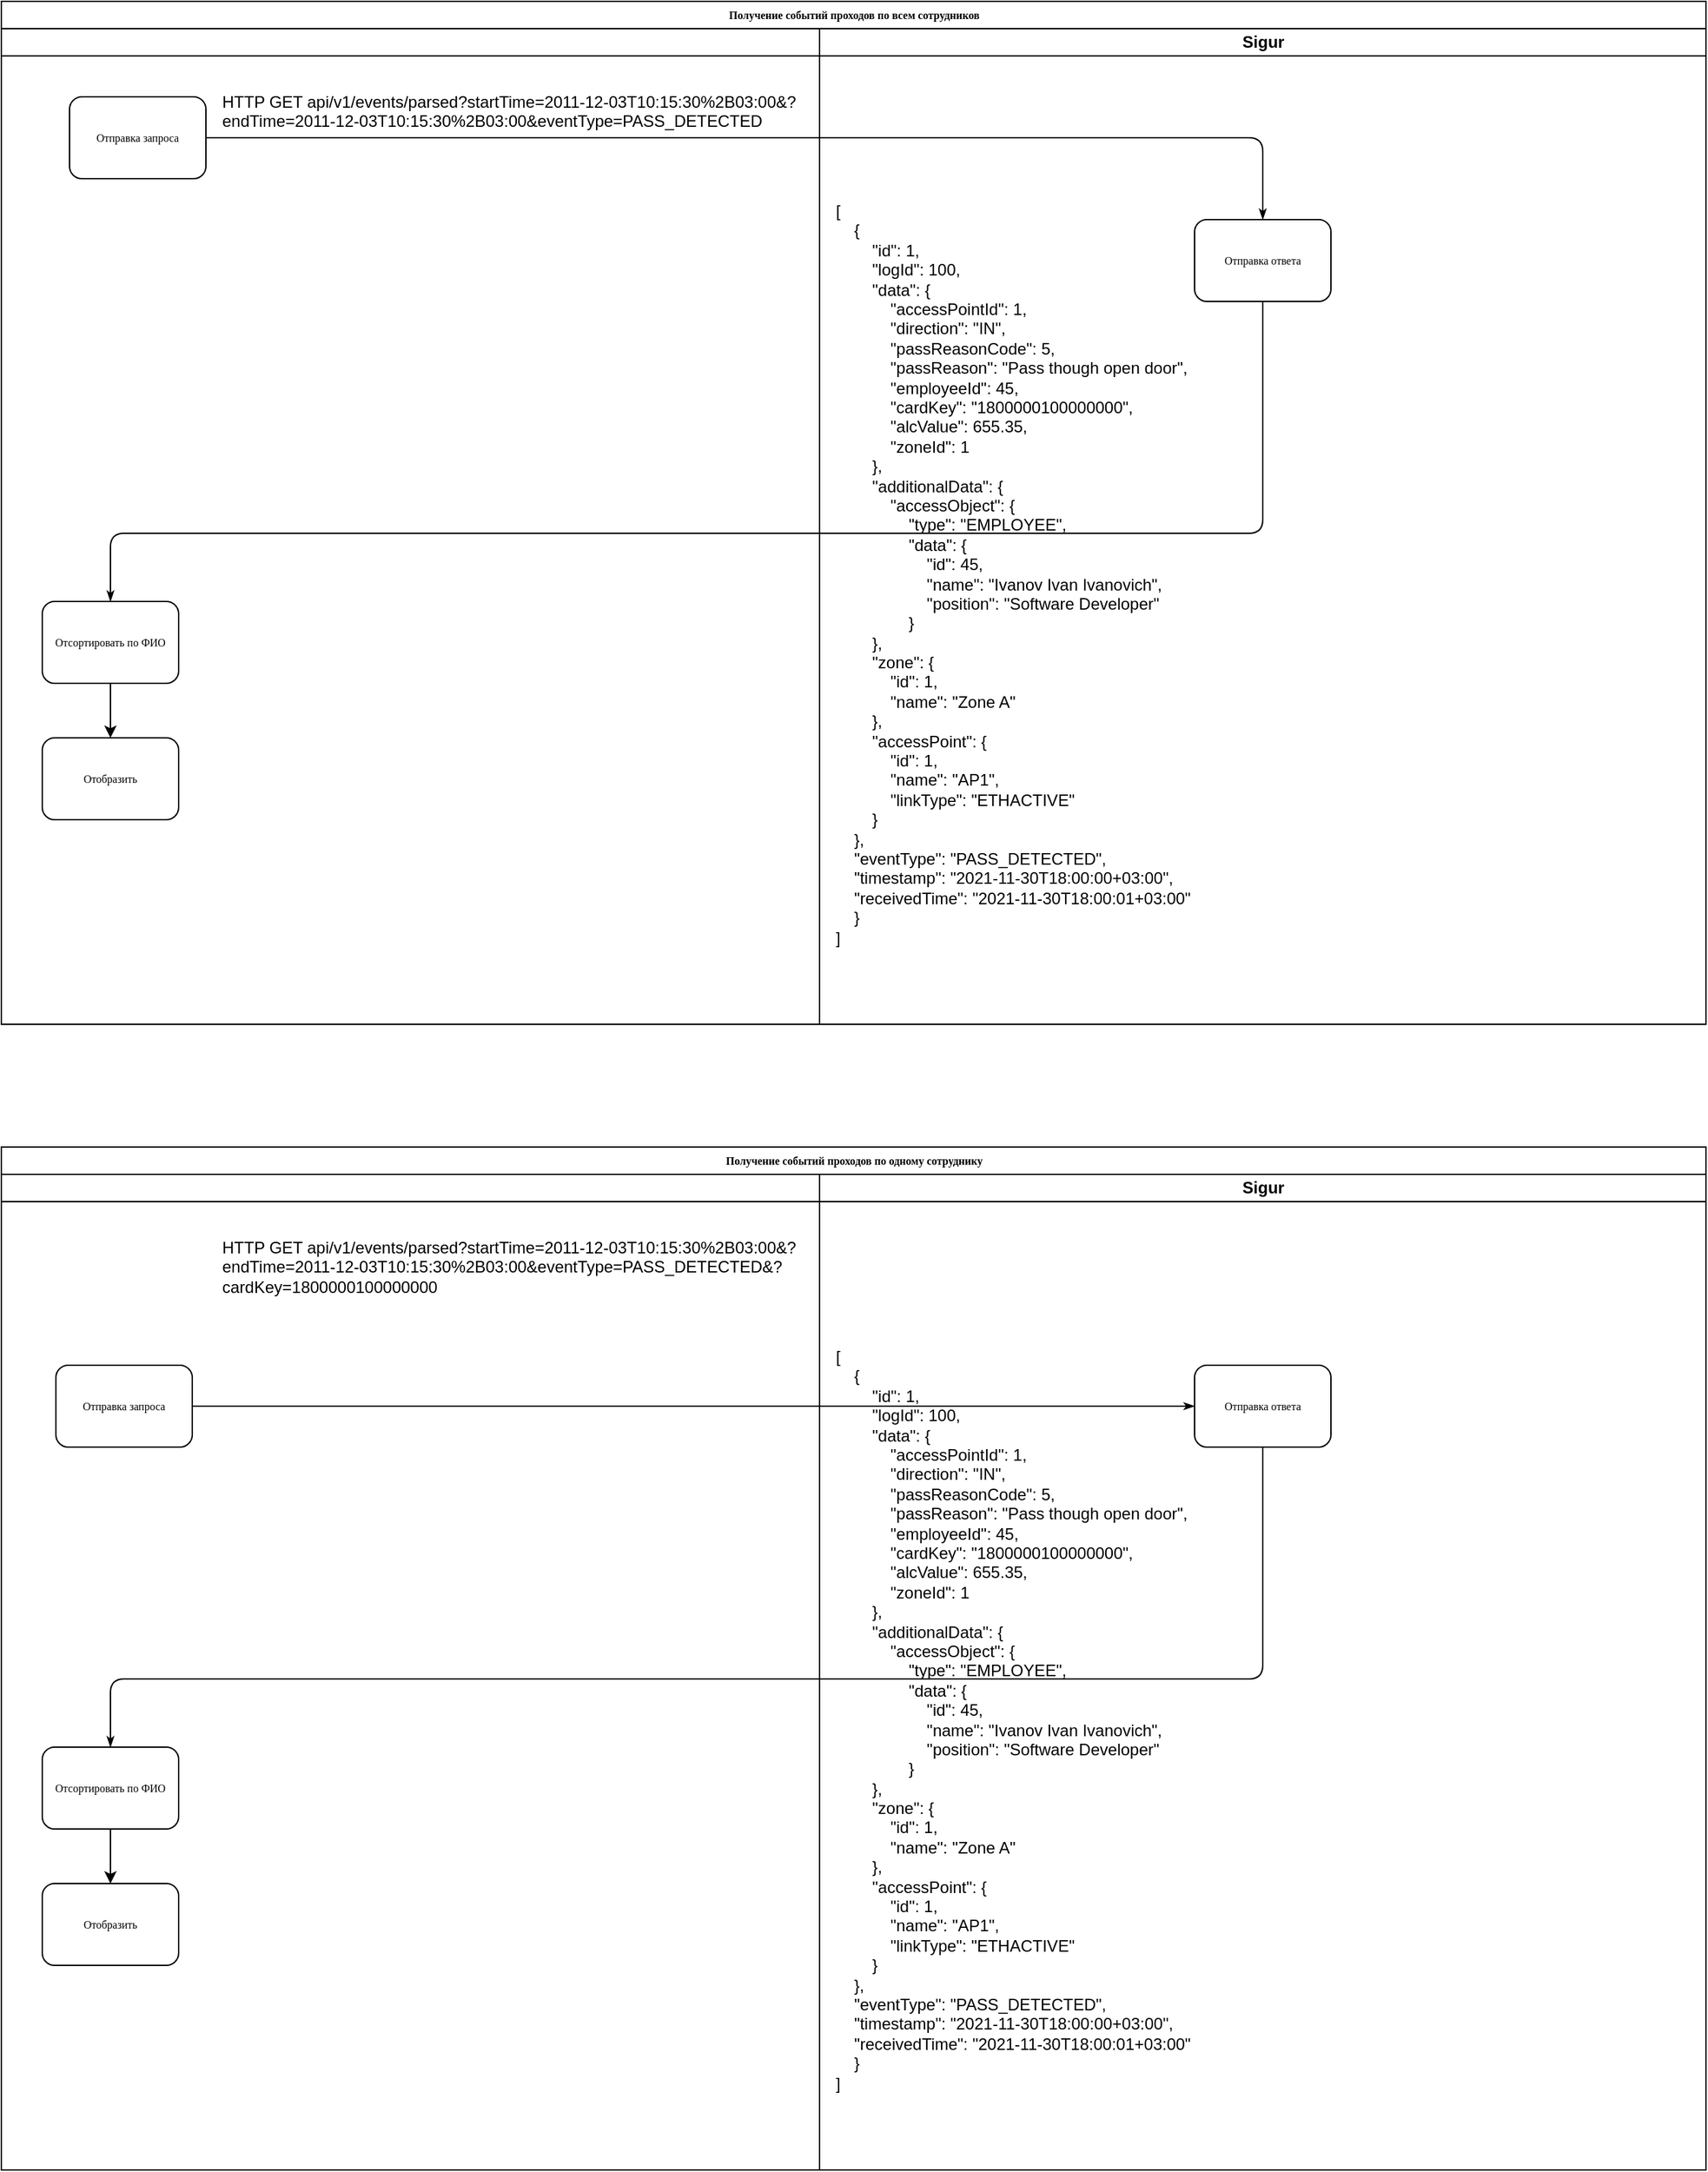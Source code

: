<mxfile version="24.2.0" type="github">
  <diagram name="Page-1" id="74e2e168-ea6b-b213-b513-2b3c1d86103e">
    <mxGraphModel dx="1434" dy="791" grid="1" gridSize="10" guides="1" tooltips="1" connect="1" arrows="1" fold="1" page="1" pageScale="1" pageWidth="1100" pageHeight="850" background="none" math="0" shadow="0">
      <root>
        <mxCell id="0" />
        <mxCell id="1" parent="0" />
        <mxCell id="77e6c97f196da883-1" value="Получение событий проходов по всем сотрудников" style="swimlane;html=1;childLayout=stackLayout;startSize=20;rounded=0;shadow=0;labelBackgroundColor=none;strokeWidth=1;fontFamily=Verdana;fontSize=8;align=center;" parent="1" vertex="1">
          <mxGeometry x="80" y="40" width="1250" height="750" as="geometry" />
        </mxCell>
        <mxCell id="77e6c97f196da883-2" value="" style="swimlane;html=1;startSize=20;" parent="77e6c97f196da883-1" vertex="1">
          <mxGeometry y="20" width="600" height="730" as="geometry" />
        </mxCell>
        <mxCell id="77e6c97f196da883-8" value="Отправка запроса" style="rounded=1;whiteSpace=wrap;html=1;shadow=0;labelBackgroundColor=none;strokeWidth=1;fontFamily=Verdana;fontSize=8;align=center;" parent="77e6c97f196da883-2" vertex="1">
          <mxGeometry x="50" y="50" width="100" height="60" as="geometry" />
        </mxCell>
        <mxCell id="77e6c97f196da883-9" value="Отсортировать по ФИО" style="rounded=1;whiteSpace=wrap;html=1;shadow=0;labelBackgroundColor=none;strokeWidth=1;fontFamily=Verdana;fontSize=8;align=center;" parent="77e6c97f196da883-2" vertex="1">
          <mxGeometry x="30" y="420" width="100" height="60" as="geometry" />
        </mxCell>
        <mxCell id="NWCOXUIUXv1cfVmdhYLT-1" value="HTTP GET api/v1/events/parsed?startTime=2011-12-03T10:15:30%2B03:00&amp;amp;?endTime=2011-12-03T10:15:30%2B03:00&amp;amp;eventType=PASS_DETECTED" style="text;whiteSpace=wrap;html=1;" vertex="1" parent="77e6c97f196da883-2">
          <mxGeometry x="160" y="40" width="430" height="40" as="geometry" />
        </mxCell>
        <mxCell id="NWCOXUIUXv1cfVmdhYLT-4" value="Отобразить" style="rounded=1;whiteSpace=wrap;html=1;shadow=0;labelBackgroundColor=none;strokeWidth=1;fontFamily=Verdana;fontSize=8;align=center;" vertex="1" parent="77e6c97f196da883-2">
          <mxGeometry x="30" y="520" width="100" height="60" as="geometry" />
        </mxCell>
        <mxCell id="NWCOXUIUXv1cfVmdhYLT-5" value="" style="endArrow=classic;html=1;rounded=0;exitX=0.5;exitY=1;exitDx=0;exitDy=0;entryX=0.5;entryY=0;entryDx=0;entryDy=0;" edge="1" parent="77e6c97f196da883-2" source="77e6c97f196da883-9" target="NWCOXUIUXv1cfVmdhYLT-4">
          <mxGeometry width="50" height="50" relative="1" as="geometry">
            <mxPoint x="230" y="550" as="sourcePoint" />
            <mxPoint x="280" y="500" as="targetPoint" />
          </mxGeometry>
        </mxCell>
        <mxCell id="77e6c97f196da883-26" style="edgeStyle=orthogonalEdgeStyle;rounded=1;html=1;labelBackgroundColor=none;startArrow=none;startFill=0;startSize=5;endArrow=classicThin;endFill=1;endSize=5;jettySize=auto;orthogonalLoop=1;strokeWidth=1;fontFamily=Verdana;fontSize=8" parent="77e6c97f196da883-1" source="77e6c97f196da883-8" target="77e6c97f196da883-11" edge="1">
          <mxGeometry relative="1" as="geometry" />
        </mxCell>
        <mxCell id="77e6c97f196da883-27" style="edgeStyle=orthogonalEdgeStyle;rounded=1;html=1;labelBackgroundColor=none;startArrow=none;startFill=0;startSize=5;endArrow=classicThin;endFill=1;endSize=5;jettySize=auto;orthogonalLoop=1;strokeWidth=1;fontFamily=Verdana;fontSize=8;exitX=0.5;exitY=1;exitDx=0;exitDy=0;entryX=0.5;entryY=0;entryDx=0;entryDy=0;" parent="77e6c97f196da883-1" source="77e6c97f196da883-11" target="77e6c97f196da883-9" edge="1">
          <mxGeometry relative="1" as="geometry">
            <Array as="points">
              <mxPoint x="925" y="390" />
              <mxPoint x="80" y="390" />
            </Array>
          </mxGeometry>
        </mxCell>
        <mxCell id="77e6c97f196da883-3" value="Sigur" style="swimlane;html=1;startSize=20;" parent="77e6c97f196da883-1" vertex="1">
          <mxGeometry x="600" y="20" width="650" height="730" as="geometry" />
        </mxCell>
        <mxCell id="77e6c97f196da883-11" value="Отправка ответа" style="rounded=1;whiteSpace=wrap;html=1;shadow=0;labelBackgroundColor=none;strokeWidth=1;fontFamily=Verdana;fontSize=8;align=center;" parent="77e6c97f196da883-3" vertex="1">
          <mxGeometry x="275" y="140" width="100" height="60" as="geometry" />
        </mxCell>
        <mxCell id="NWCOXUIUXv1cfVmdhYLT-2" value="[&#xa;    {&#xa;        &quot;id&quot;: 1,&#xa;        &quot;logId&quot;: 100,&#xa;        &quot;data&quot;: {&#xa;            &quot;accessPointId&quot;: 1,&#xa;            &quot;direction&quot;: &quot;IN&quot;,&#xa;            &quot;passReasonCode&quot;: 5,&#xa;            &quot;passReason&quot;: &quot;Pass though open door&quot;,&#xa;            &quot;employeeId&quot;: 45,&#xa;            &quot;cardKey&quot;: &quot;1800000100000000&quot;,&#xa;            &quot;alcValue&quot;: 655.35,&#xa;            &quot;zoneId&quot;: 1&#xa;        },&#xa;        &quot;additionalData&quot;: {&#xa;            &quot;accessObject&quot;: {&#xa;                &quot;type&quot;: &quot;EMPLOYEE&quot;,&#xa;                &quot;data&quot;: {&#xa;                    &quot;id&quot;: 45,&#xa;                    &quot;name&quot;: &quot;Ivanov Ivan Ivanovich&quot;,&#xa;                    &quot;position&quot;: &quot;Software Developer&quot;&#xa;                }&#xa;        },&#xa;        &quot;zone&quot;: {&#xa;            &quot;id&quot;: 1,&#xa;            &quot;name&quot;: &quot;Zone A&quot;&#xa;        },&#xa;        &quot;accessPoint&quot;: {&#xa;            &quot;id&quot;: 1,&#xa;            &quot;name&quot;: &quot;AP1&quot;,&#xa;            &quot;linkType&quot;: &quot;ETHACTIVE&quot;&#xa;        }&#xa;    },&#xa;    &quot;eventType&quot;: &quot;PASS_DETECTED&quot;,&#xa;    &quot;timestamp&quot;: &quot;2021-11-30T18:00:00+03:00&quot;,&#xa;    &quot;receivedTime&quot;: &quot;2021-11-30T18:00:01+03:00&quot;&#xa;    }&#xa;]" style="text;html=1;align=left;verticalAlign=middle;whiteSpace=wrap;rounded=0;" vertex="1" parent="77e6c97f196da883-3">
          <mxGeometry x="10" y="120" width="320" height="560" as="geometry" />
        </mxCell>
        <mxCell id="NWCOXUIUXv1cfVmdhYLT-6" value="Получение событий проходов по одному сотруднику" style="swimlane;html=1;childLayout=stackLayout;startSize=20;rounded=0;shadow=0;labelBackgroundColor=none;strokeWidth=1;fontFamily=Verdana;fontSize=8;align=center;" vertex="1" parent="1">
          <mxGeometry x="80" y="880" width="1250" height="750" as="geometry" />
        </mxCell>
        <mxCell id="NWCOXUIUXv1cfVmdhYLT-7" value="" style="swimlane;html=1;startSize=20;" vertex="1" parent="NWCOXUIUXv1cfVmdhYLT-6">
          <mxGeometry y="20" width="600" height="730" as="geometry" />
        </mxCell>
        <mxCell id="NWCOXUIUXv1cfVmdhYLT-8" value="Отправка запроса" style="rounded=1;whiteSpace=wrap;html=1;shadow=0;labelBackgroundColor=none;strokeWidth=1;fontFamily=Verdana;fontSize=8;align=center;" vertex="1" parent="NWCOXUIUXv1cfVmdhYLT-7">
          <mxGeometry x="40" y="140" width="100" height="60" as="geometry" />
        </mxCell>
        <mxCell id="NWCOXUIUXv1cfVmdhYLT-9" value="Отсортировать по ФИО" style="rounded=1;whiteSpace=wrap;html=1;shadow=0;labelBackgroundColor=none;strokeWidth=1;fontFamily=Verdana;fontSize=8;align=center;" vertex="1" parent="NWCOXUIUXv1cfVmdhYLT-7">
          <mxGeometry x="30" y="420" width="100" height="60" as="geometry" />
        </mxCell>
        <mxCell id="NWCOXUIUXv1cfVmdhYLT-10" value="HTTP GET api/v1/events/parsed?startTime=2011-12-03T10:15:30%2B03:00&amp;amp;?endTime=2011-12-03T10:15:30%2B03:00&amp;amp;eventType=PASS_DETECTED&amp;amp;?cardKey=1800000100000000" style="text;whiteSpace=wrap;html=1;" vertex="1" parent="NWCOXUIUXv1cfVmdhYLT-7">
          <mxGeometry x="160" y="40" width="430" height="40" as="geometry" />
        </mxCell>
        <mxCell id="NWCOXUIUXv1cfVmdhYLT-11" value="Отобразить" style="rounded=1;whiteSpace=wrap;html=1;shadow=0;labelBackgroundColor=none;strokeWidth=1;fontFamily=Verdana;fontSize=8;align=center;" vertex="1" parent="NWCOXUIUXv1cfVmdhYLT-7">
          <mxGeometry x="30" y="520" width="100" height="60" as="geometry" />
        </mxCell>
        <mxCell id="NWCOXUIUXv1cfVmdhYLT-12" value="" style="endArrow=classic;html=1;rounded=0;exitX=0.5;exitY=1;exitDx=0;exitDy=0;entryX=0.5;entryY=0;entryDx=0;entryDy=0;" edge="1" parent="NWCOXUIUXv1cfVmdhYLT-7" source="NWCOXUIUXv1cfVmdhYLT-9" target="NWCOXUIUXv1cfVmdhYLT-11">
          <mxGeometry width="50" height="50" relative="1" as="geometry">
            <mxPoint x="230" y="550" as="sourcePoint" />
            <mxPoint x="280" y="500" as="targetPoint" />
          </mxGeometry>
        </mxCell>
        <mxCell id="NWCOXUIUXv1cfVmdhYLT-13" style="edgeStyle=orthogonalEdgeStyle;rounded=1;html=1;labelBackgroundColor=none;startArrow=none;startFill=0;startSize=5;endArrow=classicThin;endFill=1;endSize=5;jettySize=auto;orthogonalLoop=1;strokeWidth=1;fontFamily=Verdana;fontSize=8" edge="1" parent="NWCOXUIUXv1cfVmdhYLT-6" source="NWCOXUIUXv1cfVmdhYLT-8" target="NWCOXUIUXv1cfVmdhYLT-16">
          <mxGeometry relative="1" as="geometry" />
        </mxCell>
        <mxCell id="NWCOXUIUXv1cfVmdhYLT-14" style="edgeStyle=orthogonalEdgeStyle;rounded=1;html=1;labelBackgroundColor=none;startArrow=none;startFill=0;startSize=5;endArrow=classicThin;endFill=1;endSize=5;jettySize=auto;orthogonalLoop=1;strokeWidth=1;fontFamily=Verdana;fontSize=8;exitX=0.5;exitY=1;exitDx=0;exitDy=0;entryX=0.5;entryY=0;entryDx=0;entryDy=0;" edge="1" parent="NWCOXUIUXv1cfVmdhYLT-6" source="NWCOXUIUXv1cfVmdhYLT-16" target="NWCOXUIUXv1cfVmdhYLT-9">
          <mxGeometry relative="1" as="geometry">
            <Array as="points">
              <mxPoint x="925" y="390" />
              <mxPoint x="80" y="390" />
            </Array>
          </mxGeometry>
        </mxCell>
        <mxCell id="NWCOXUIUXv1cfVmdhYLT-15" value="Sigur" style="swimlane;html=1;startSize=20;" vertex="1" parent="NWCOXUIUXv1cfVmdhYLT-6">
          <mxGeometry x="600" y="20" width="650" height="730" as="geometry" />
        </mxCell>
        <mxCell id="NWCOXUIUXv1cfVmdhYLT-16" value="Отправка ответа" style="rounded=1;whiteSpace=wrap;html=1;shadow=0;labelBackgroundColor=none;strokeWidth=1;fontFamily=Verdana;fontSize=8;align=center;" vertex="1" parent="NWCOXUIUXv1cfVmdhYLT-15">
          <mxGeometry x="275" y="140" width="100" height="60" as="geometry" />
        </mxCell>
        <mxCell id="NWCOXUIUXv1cfVmdhYLT-17" value="[&#xa;    {&#xa;        &quot;id&quot;: 1,&#xa;        &quot;logId&quot;: 100,&#xa;        &quot;data&quot;: {&#xa;            &quot;accessPointId&quot;: 1,&#xa;            &quot;direction&quot;: &quot;IN&quot;,&#xa;            &quot;passReasonCode&quot;: 5,&#xa;            &quot;passReason&quot;: &quot;Pass though open door&quot;,&#xa;            &quot;employeeId&quot;: 45,&#xa;            &quot;cardKey&quot;: &quot;1800000100000000&quot;,&#xa;            &quot;alcValue&quot;: 655.35,&#xa;            &quot;zoneId&quot;: 1&#xa;        },&#xa;        &quot;additionalData&quot;: {&#xa;            &quot;accessObject&quot;: {&#xa;                &quot;type&quot;: &quot;EMPLOYEE&quot;,&#xa;                &quot;data&quot;: {&#xa;                    &quot;id&quot;: 45,&#xa;                    &quot;name&quot;: &quot;Ivanov Ivan Ivanovich&quot;,&#xa;                    &quot;position&quot;: &quot;Software Developer&quot;&#xa;                }&#xa;        },&#xa;        &quot;zone&quot;: {&#xa;            &quot;id&quot;: 1,&#xa;            &quot;name&quot;: &quot;Zone A&quot;&#xa;        },&#xa;        &quot;accessPoint&quot;: {&#xa;            &quot;id&quot;: 1,&#xa;            &quot;name&quot;: &quot;AP1&quot;,&#xa;            &quot;linkType&quot;: &quot;ETHACTIVE&quot;&#xa;        }&#xa;    },&#xa;    &quot;eventType&quot;: &quot;PASS_DETECTED&quot;,&#xa;    &quot;timestamp&quot;: &quot;2021-11-30T18:00:00+03:00&quot;,&#xa;    &quot;receivedTime&quot;: &quot;2021-11-30T18:00:01+03:00&quot;&#xa;    }&#xa;]" style="text;html=1;align=left;verticalAlign=middle;whiteSpace=wrap;rounded=0;" vertex="1" parent="NWCOXUIUXv1cfVmdhYLT-15">
          <mxGeometry x="10" y="120" width="320" height="560" as="geometry" />
        </mxCell>
      </root>
    </mxGraphModel>
  </diagram>
</mxfile>
